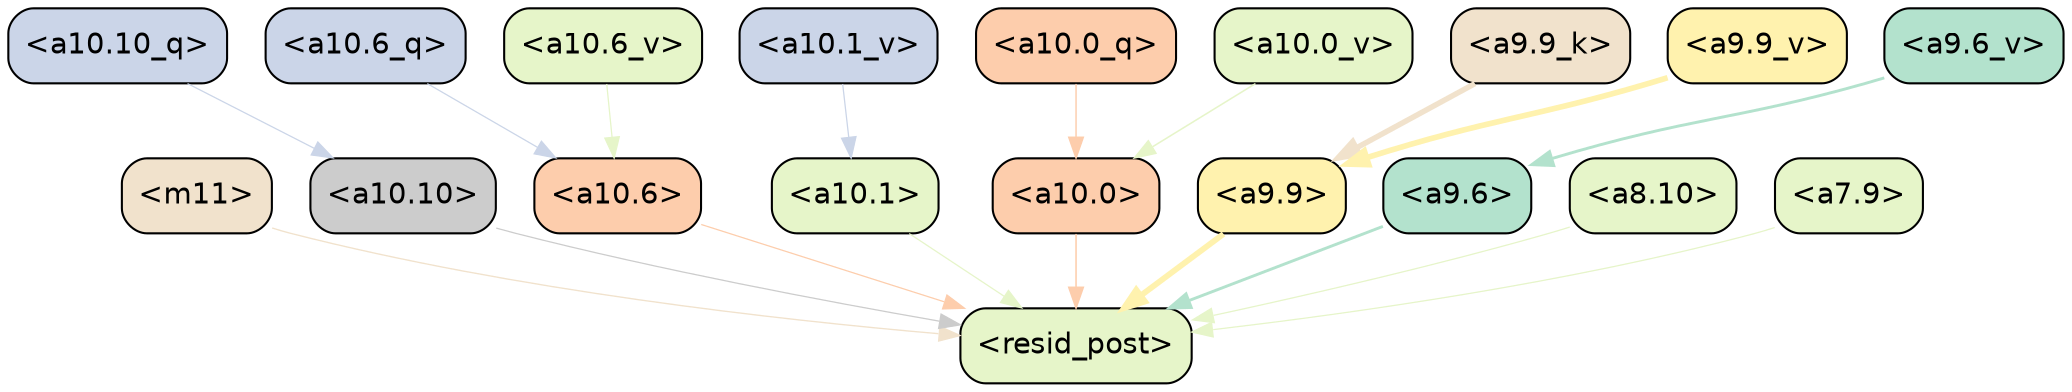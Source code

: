 strict digraph "" {
	graph [bgcolor=transparent,
		layout=dot,
		overlap=false,
		splines=true
	];
	"<m11>"	[color=black,
		fillcolor="#f1e2cc",
		fontname=Helvetica,
		shape=box,
		style="filled, rounded"];
	"<resid_post>"	[color=black,
		fillcolor="#e6f5c9",
		fontname=Helvetica,
		shape=box,
		style="filled, rounded"];
	"<m11>" -> "<resid_post>"	[color="#f1e2cc",
		penwidth=0.6392734050750732];
	"<a10.10>"	[color=black,
		fillcolor="#cccccc",
		fontname=Helvetica,
		shape=box,
		style="filled, rounded"];
	"<a10.10>" -> "<resid_post>"	[color="#cccccc",
		penwidth=0.6];
	"<a10.6>"	[color=black,
		fillcolor="#fdcdac",
		fontname=Helvetica,
		shape=box,
		style="filled, rounded"];
	"<a10.6>" -> "<resid_post>"	[color="#fdcdac",
		penwidth=0.6];
	"<a10.1>"	[color=black,
		fillcolor="#e6f5c9",
		fontname=Helvetica,
		shape=box,
		style="filled, rounded"];
	"<a10.1>" -> "<resid_post>"	[color="#e6f5c9",
		penwidth=0.6];
	"<a10.0>"	[color=black,
		fillcolor="#fdcdac",
		fontname=Helvetica,
		shape=box,
		style="filled, rounded"];
	"<a10.0>" -> "<resid_post>"	[color="#fdcdac",
		penwidth=0.7430362701416016];
	"<a9.9>"	[color=black,
		fillcolor="#fff2ae",
		fontname=Helvetica,
		shape=box,
		style="filled, rounded"];
	"<a9.9>" -> "<resid_post>"	[color="#fff2ae",
		penwidth=2.7972054481506348];
	"<a9.6>"	[color=black,
		fillcolor="#b3e2cd",
		fontname=Helvetica,
		shape=box,
		style="filled, rounded"];
	"<a9.6>" -> "<resid_post>"	[color="#b3e2cd",
		penwidth=1.394308090209961];
	"<a8.10>"	[color=black,
		fillcolor="#e6f5c9",
		fontname=Helvetica,
		shape=box,
		style="filled, rounded"];
	"<a8.10>" -> "<resid_post>"	[color="#e6f5c9",
		penwidth=0.6];
	"<a7.9>"	[color=black,
		fillcolor="#e6f5c9",
		fontname=Helvetica,
		shape=box,
		style="filled, rounded"];
	"<a7.9>" -> "<resid_post>"	[color="#e6f5c9",
		penwidth=0.6];
	"<a10.10_q>"	[color=black,
		fillcolor="#cbd5e8",
		fontname=Helvetica,
		shape=box,
		style="filled, rounded"];
	"<a10.10_q>" -> "<a10.10>"	[color="#cbd5e8",
		penwidth=0.6];
	"<a10.6_q>"	[color=black,
		fillcolor="#cbd5e8",
		fontname=Helvetica,
		shape=box,
		style="filled, rounded"];
	"<a10.6_q>" -> "<a10.6>"	[color="#cbd5e8",
		penwidth=0.6];
	"<a10.0_q>"	[color=black,
		fillcolor="#fdcdac",
		fontname=Helvetica,
		shape=box,
		style="filled, rounded"];
	"<a10.0_q>" -> "<a10.0>"	[color="#fdcdac",
		penwidth=0.6952221393585205];
	"<a10.6_v>"	[color=black,
		fillcolor="#e6f5c9",
		fontname=Helvetica,
		shape=box,
		style="filled, rounded"];
	"<a10.6_v>" -> "<a10.6>"	[color="#e6f5c9",
		penwidth=0.6];
	"<a10.1_v>"	[color=black,
		fillcolor="#cbd5e8",
		fontname=Helvetica,
		shape=box,
		style="filled, rounded"];
	"<a10.1_v>" -> "<a10.1>"	[color="#cbd5e8",
		penwidth=0.6];
	"<a10.0_v>"	[color=black,
		fillcolor="#e6f5c9",
		fontname=Helvetica,
		shape=box,
		style="filled, rounded"];
	"<a10.0_v>" -> "<a10.0>"	[color="#e6f5c9",
		penwidth=0.7329092025756836];
	"<a9.9_k>"	[color=black,
		fillcolor="#f1e2cc",
		fontname=Helvetica,
		shape=box,
		style="filled, rounded"];
	"<a9.9_k>" -> "<a9.9>"	[color="#f1e2cc",
		penwidth=2.6358556896448135];
	"<a9.9_v>"	[color=black,
		fillcolor="#fff2ae",
		fontname=Helvetica,
		shape=box,
		style="filled, rounded"];
	"<a9.9_v>" -> "<a9.9>"	[color="#fff2ae",
		penwidth=2.715490236878395];
	"<a9.6_v>"	[color=black,
		fillcolor="#b3e2cd",
		fontname=Helvetica,
		shape=box,
		style="filled, rounded"];
	"<a9.6_v>" -> "<a9.6>"	[color="#b3e2cd",
		penwidth=1.3954099416732788];
}

